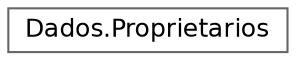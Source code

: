 digraph "Graphical Class Hierarchy"
{
 // LATEX_PDF_SIZE
  bgcolor="transparent";
  edge [fontname=Helvetica,fontsize=12,labelfontname=Helvetica,labelfontsize=10];
  node [fontname=Helvetica,fontsize=12,shape=box,height=0.2,width=0.4];
  rankdir="LR";
  Node0 [id="Node000000",label="Dados.Proprietarios",height=0.2,width=0.4,color="grey40", fillcolor="white", style="filled",URL="$class_dados_1_1_proprietarios.html",tooltip="Classe responsável por armazenar e gerenciar informações sobre proprietários."];
}
